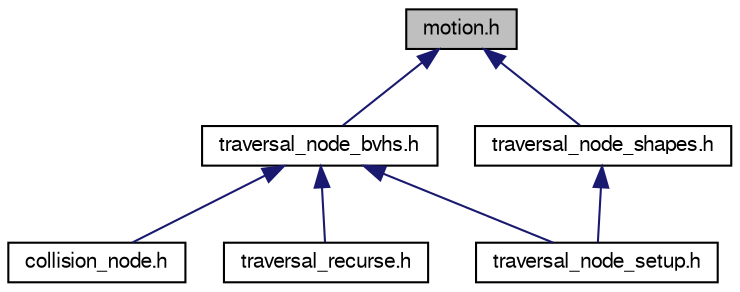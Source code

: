 digraph "motion.h"
{
  edge [fontname="FreeSans",fontsize="10",labelfontname="FreeSans",labelfontsize="10"];
  node [fontname="FreeSans",fontsize="10",shape=record];
  Node1 [label="motion.h",height=0.2,width=0.4,color="black", fillcolor="grey75", style="filled" fontcolor="black"];
  Node1 -> Node2 [dir="back",color="midnightblue",fontsize="10",style="solid",fontname="FreeSans"];
  Node2 [label="traversal_node_bvhs.h",height=0.2,width=0.4,color="black", fillcolor="white", style="filled",URL="$a00313.html"];
  Node2 -> Node3 [dir="back",color="midnightblue",fontsize="10",style="solid",fontname="FreeSans"];
  Node3 [label="collision_node.h",height=0.2,width=0.4,color="black", fillcolor="white", style="filled",URL="$a00248.html"];
  Node2 -> Node4 [dir="back",color="midnightblue",fontsize="10",style="solid",fontname="FreeSans"];
  Node4 [label="traversal_node_setup.h",height=0.2,width=0.4,color="black", fillcolor="white", style="filled",URL="$a00315.html"];
  Node2 -> Node5 [dir="back",color="midnightblue",fontsize="10",style="solid",fontname="FreeSans"];
  Node5 [label="traversal_recurse.h",height=0.2,width=0.4,color="black", fillcolor="white", style="filled",URL="$a00317.html"];
  Node1 -> Node6 [dir="back",color="midnightblue",fontsize="10",style="solid",fontname="FreeSans"];
  Node6 [label="traversal_node_shapes.h",height=0.2,width=0.4,color="black", fillcolor="white", style="filled",URL="$a00316.html"];
  Node6 -> Node4 [dir="back",color="midnightblue",fontsize="10",style="solid",fontname="FreeSans"];
}
